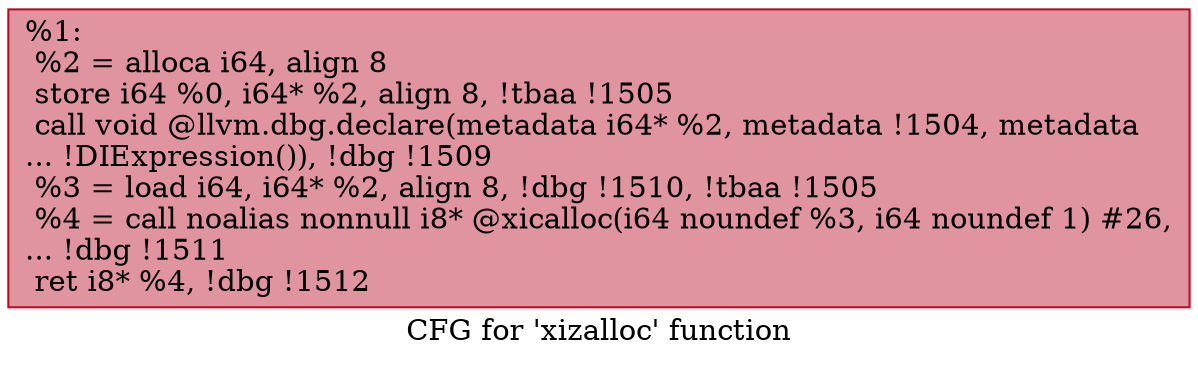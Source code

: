 digraph "CFG for 'xizalloc' function" {
	label="CFG for 'xizalloc' function";

	Node0x16c2ab0 [shape=record,color="#b70d28ff", style=filled, fillcolor="#b70d2870",label="{%1:\l  %2 = alloca i64, align 8\l  store i64 %0, i64* %2, align 8, !tbaa !1505\l  call void @llvm.dbg.declare(metadata i64* %2, metadata !1504, metadata\l... !DIExpression()), !dbg !1509\l  %3 = load i64, i64* %2, align 8, !dbg !1510, !tbaa !1505\l  %4 = call noalias nonnull i8* @xicalloc(i64 noundef %3, i64 noundef 1) #26,\l... !dbg !1511\l  ret i8* %4, !dbg !1512\l}"];
}
